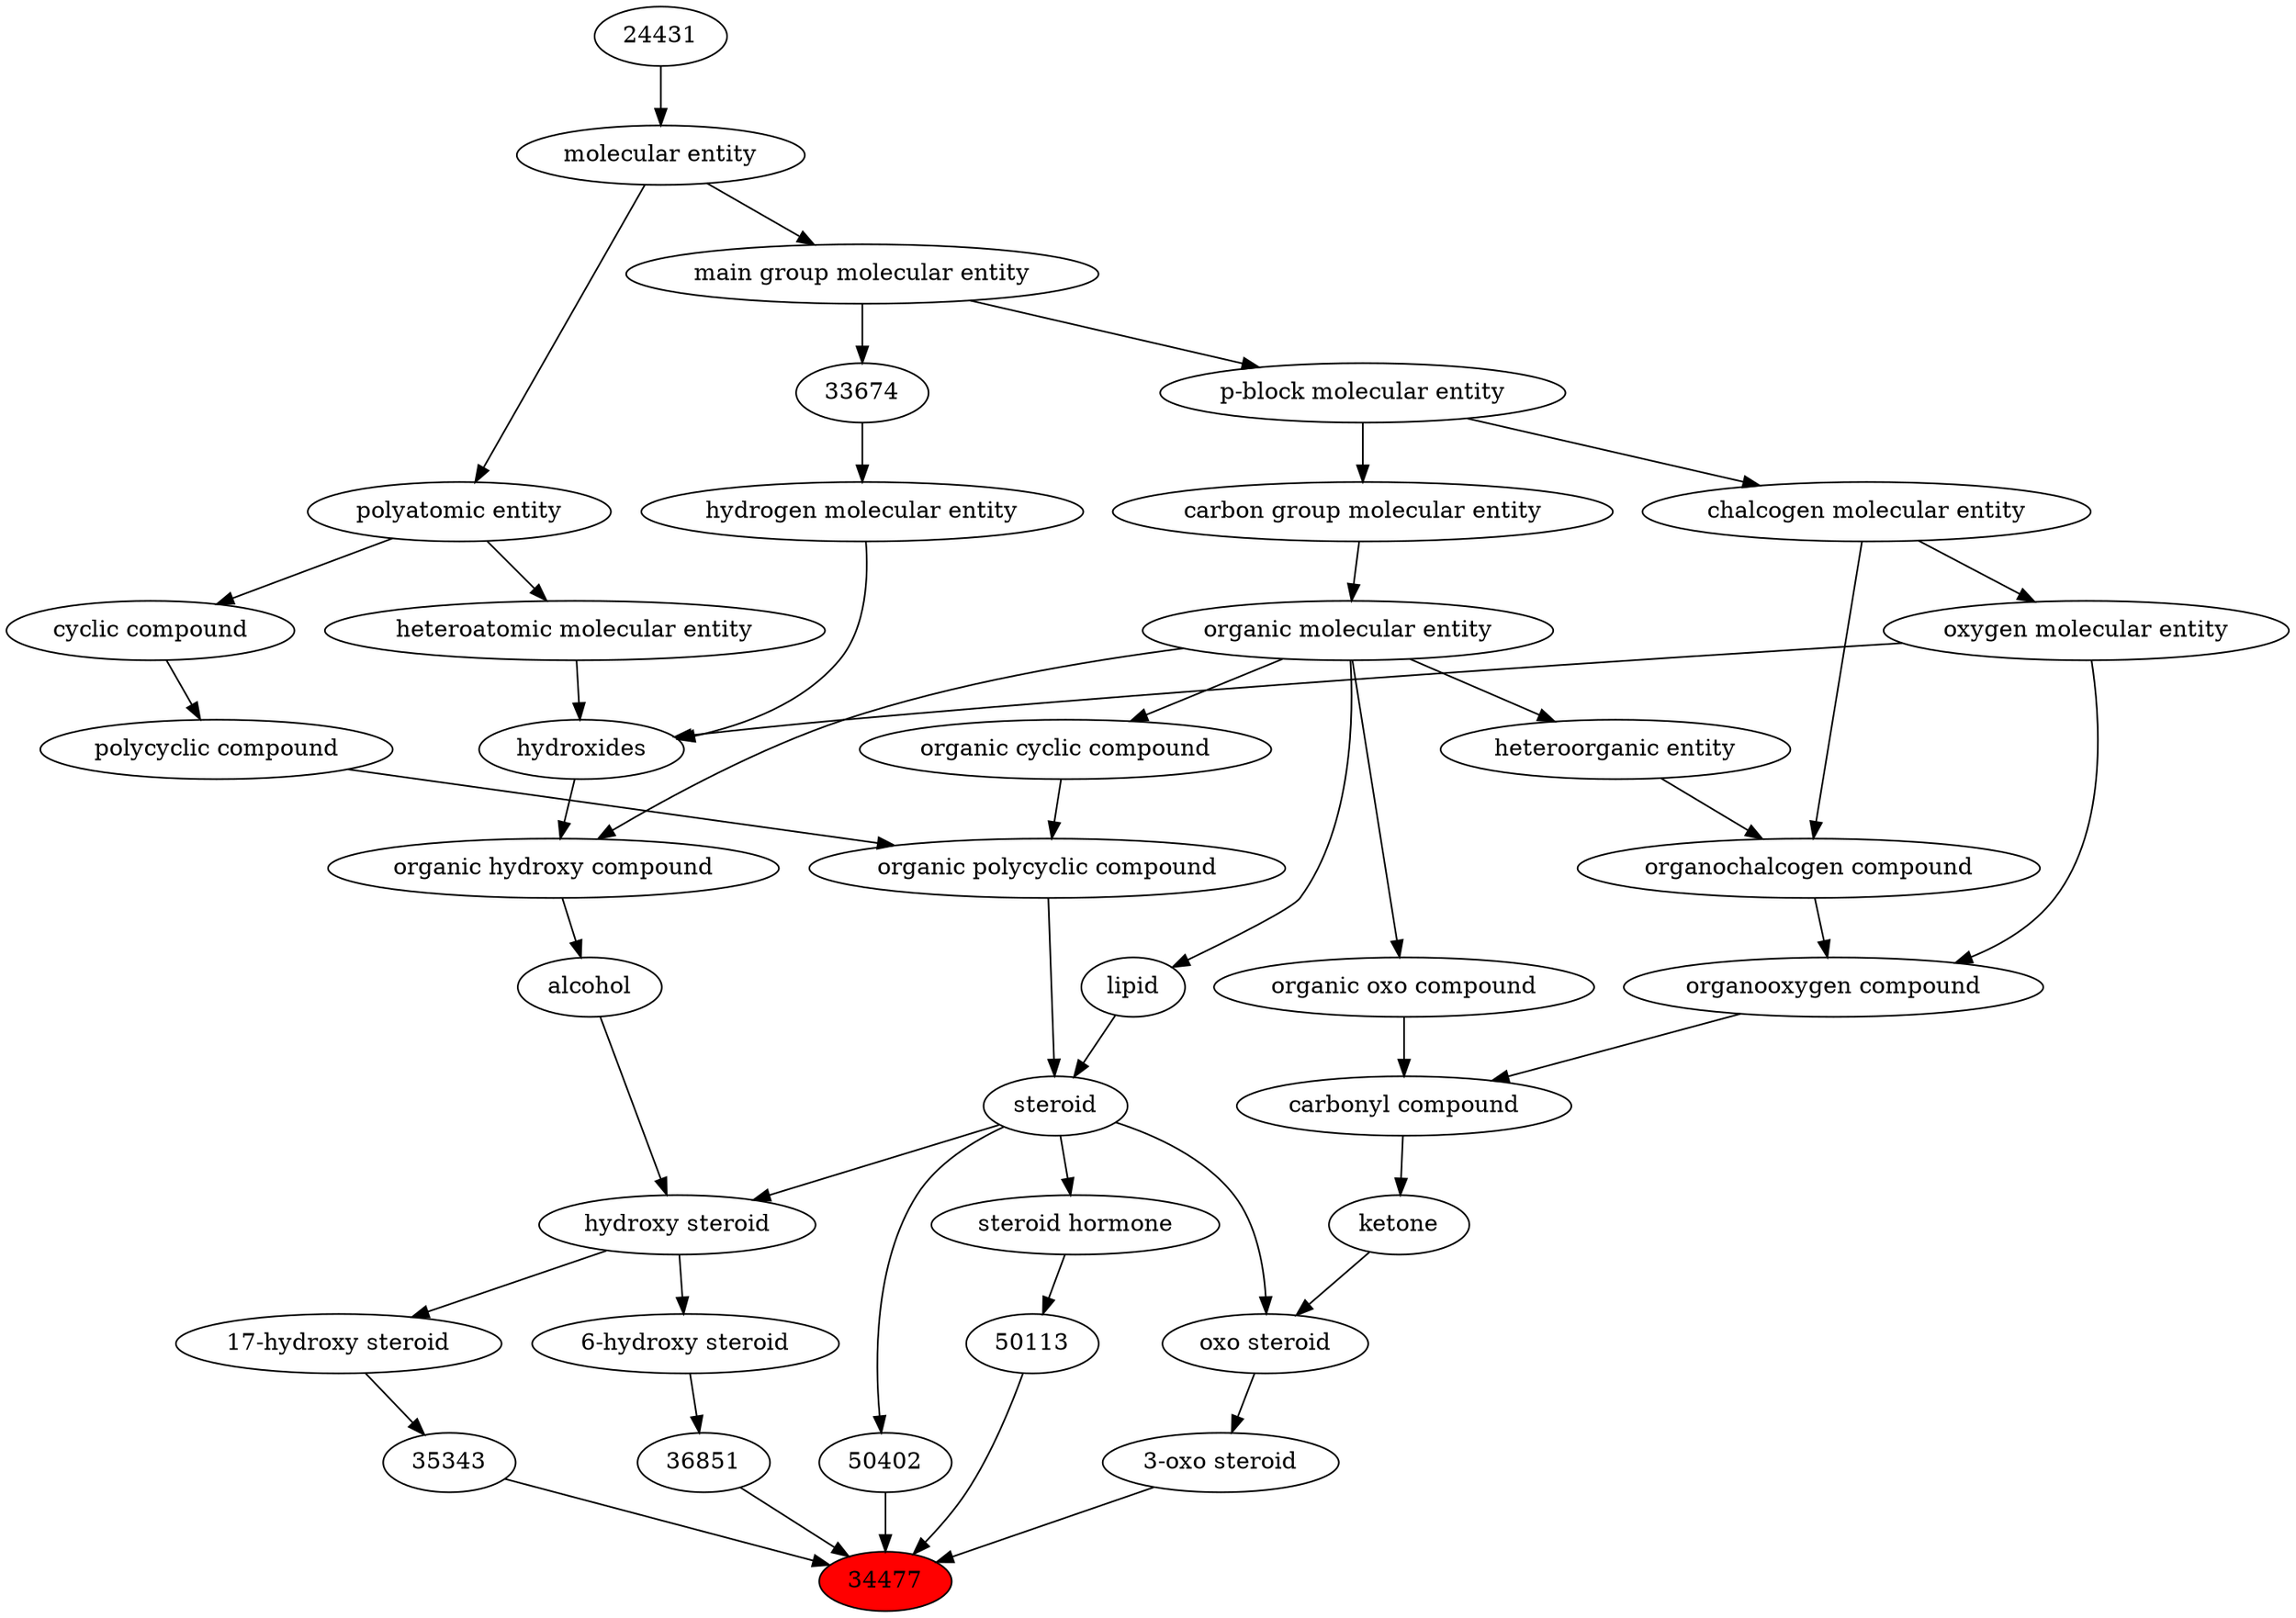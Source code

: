 digraph tree{ 
34477 [label="34477" fillcolor=red style=filled]
35343 -> 34477
47788 -> 34477
50113 -> 34477
50402 -> 34477
36851 -> 34477
35343 [label="35343"]
36838 -> 35343
47788 [label="3-oxo steroid"]
35789 -> 47788
50113 [label="50113"]
26764 -> 50113
50402 [label="50402"]
35341 -> 50402
36851 [label="36851"]
36849 -> 36851
36838 [label="17-hydroxy steroid"]
35350 -> 36838
35789 [label="oxo steroid"]
17087 -> 35789
35341 -> 35789
26764 [label="steroid hormone"]
35341 -> 26764
35341 [label="steroid"]
51958 -> 35341
18059 -> 35341
36849 [label="6-hydroxy steroid"]
35350 -> 36849
35350 [label="hydroxy steroid"]
30879 -> 35350
35341 -> 35350
17087 [label="ketone"]
36586 -> 17087
51958 [label="organic polycyclic compound"]
33832 -> 51958
33635 -> 51958
18059 [label="lipid"]
50860 -> 18059
30879 [label="alcohol"]
33822 -> 30879
36586 [label="carbonyl compound"]
36587 -> 36586
36963 -> 36586
33832 [label="organic cyclic compound"]
50860 -> 33832
33635 [label="polycyclic compound"]
33595 -> 33635
50860 [label="organic molecular entity"]
33582 -> 50860
33822 [label="organic hydroxy compound"]
24651 -> 33822
50860 -> 33822
36587 [label="organic oxo compound"]
50860 -> 36587
36963 [label="organooxygen compound"]
36962 -> 36963
25806 -> 36963
33595 [label="cyclic compound"]
36357 -> 33595
33582 [label="carbon group molecular entity"]
33675 -> 33582
24651 [label="hydroxides"]
25806 -> 24651
33608 -> 24651
37577 -> 24651
36962 [label="organochalcogen compound"]
33285 -> 36962
33304 -> 36962
25806 [label="oxygen molecular entity"]
33304 -> 25806
36357 [label="polyatomic entity"]
23367 -> 36357
33675 [label="p-block molecular entity"]
33579 -> 33675
33608 [label="hydrogen molecular entity"]
33674 -> 33608
37577 [label="heteroatomic molecular entity"]
36357 -> 37577
33285 [label="heteroorganic entity"]
50860 -> 33285
33304 [label="chalcogen molecular entity"]
33675 -> 33304
23367 [label="molecular entity"]
24431 -> 23367
33579 [label="main group molecular entity"]
23367 -> 33579
33674 [label="33674"]
33579 -> 33674
24431 [label="24431"]
}